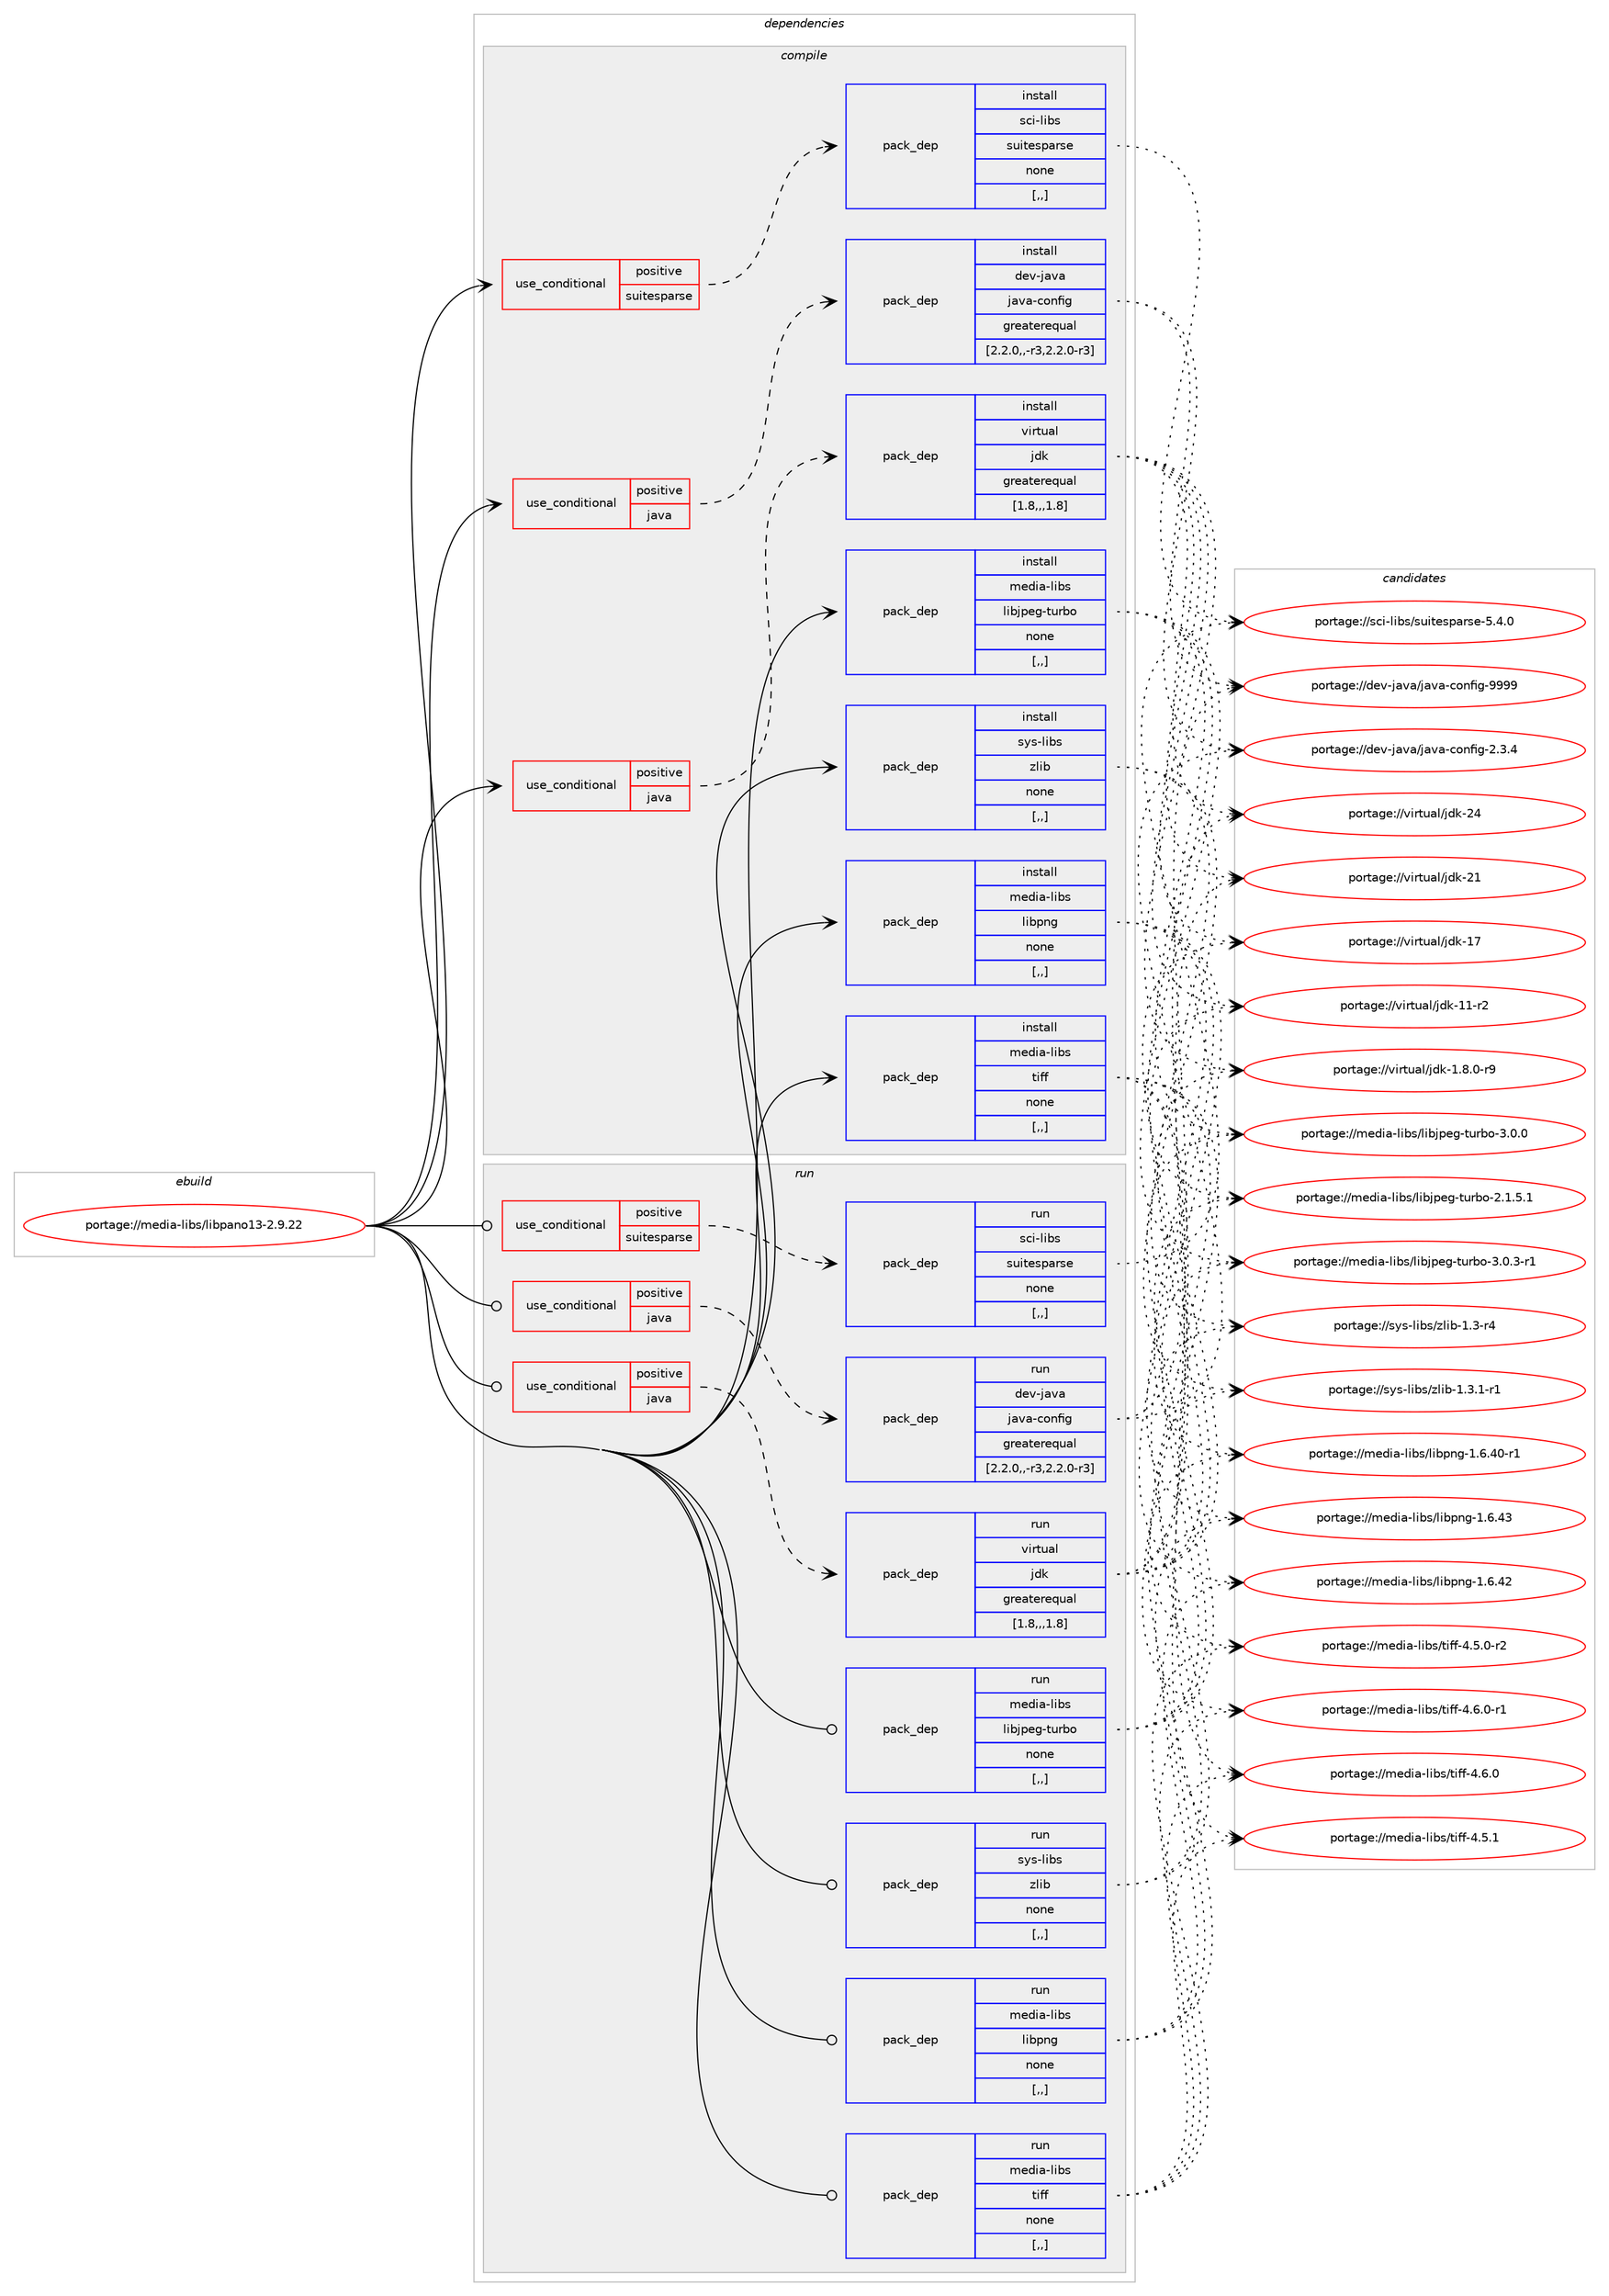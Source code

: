 digraph prolog {

# *************
# Graph options
# *************

newrank=true;
concentrate=true;
compound=true;
graph [rankdir=LR,fontname=Helvetica,fontsize=10,ranksep=1.5];#, ranksep=2.5, nodesep=0.2];
edge  [arrowhead=vee];
node  [fontname=Helvetica,fontsize=10];

# **********
# The ebuild
# **********

subgraph cluster_leftcol {
color=gray;
label=<<i>ebuild</i>>;
id [label="portage://media-libs/libpano13-2.9.22", color=red, width=4, href="../media-libs/libpano13-2.9.22.svg"];
}

# ****************
# The dependencies
# ****************

subgraph cluster_midcol {
color=gray;
label=<<i>dependencies</i>>;
subgraph cluster_compile {
fillcolor="#eeeeee";
style=filled;
label=<<i>compile</i>>;
subgraph cond75759 {
dependency299949 [label=<<TABLE BORDER="0" CELLBORDER="1" CELLSPACING="0" CELLPADDING="4"><TR><TD ROWSPAN="3" CELLPADDING="10">use_conditional</TD></TR><TR><TD>positive</TD></TR><TR><TD>java</TD></TR></TABLE>>, shape=none, color=red];
subgraph pack221828 {
dependency299950 [label=<<TABLE BORDER="0" CELLBORDER="1" CELLSPACING="0" CELLPADDING="4" WIDTH="220"><TR><TD ROWSPAN="6" CELLPADDING="30">pack_dep</TD></TR><TR><TD WIDTH="110">install</TD></TR><TR><TD>dev-java</TD></TR><TR><TD>java-config</TD></TR><TR><TD>greaterequal</TD></TR><TR><TD>[2.2.0,,-r3,2.2.0-r3]</TD></TR></TABLE>>, shape=none, color=blue];
}
dependency299949:e -> dependency299950:w [weight=20,style="dashed",arrowhead="vee"];
}
id:e -> dependency299949:w [weight=20,style="solid",arrowhead="vee"];
subgraph cond75760 {
dependency299951 [label=<<TABLE BORDER="0" CELLBORDER="1" CELLSPACING="0" CELLPADDING="4"><TR><TD ROWSPAN="3" CELLPADDING="10">use_conditional</TD></TR><TR><TD>positive</TD></TR><TR><TD>java</TD></TR></TABLE>>, shape=none, color=red];
subgraph pack221829 {
dependency299952 [label=<<TABLE BORDER="0" CELLBORDER="1" CELLSPACING="0" CELLPADDING="4" WIDTH="220"><TR><TD ROWSPAN="6" CELLPADDING="30">pack_dep</TD></TR><TR><TD WIDTH="110">install</TD></TR><TR><TD>virtual</TD></TR><TR><TD>jdk</TD></TR><TR><TD>greaterequal</TD></TR><TR><TD>[1.8,,,1.8]</TD></TR></TABLE>>, shape=none, color=blue];
}
dependency299951:e -> dependency299952:w [weight=20,style="dashed",arrowhead="vee"];
}
id:e -> dependency299951:w [weight=20,style="solid",arrowhead="vee"];
subgraph cond75761 {
dependency299953 [label=<<TABLE BORDER="0" CELLBORDER="1" CELLSPACING="0" CELLPADDING="4"><TR><TD ROWSPAN="3" CELLPADDING="10">use_conditional</TD></TR><TR><TD>positive</TD></TR><TR><TD>suitesparse</TD></TR></TABLE>>, shape=none, color=red];
subgraph pack221830 {
dependency299954 [label=<<TABLE BORDER="0" CELLBORDER="1" CELLSPACING="0" CELLPADDING="4" WIDTH="220"><TR><TD ROWSPAN="6" CELLPADDING="30">pack_dep</TD></TR><TR><TD WIDTH="110">install</TD></TR><TR><TD>sci-libs</TD></TR><TR><TD>suitesparse</TD></TR><TR><TD>none</TD></TR><TR><TD>[,,]</TD></TR></TABLE>>, shape=none, color=blue];
}
dependency299953:e -> dependency299954:w [weight=20,style="dashed",arrowhead="vee"];
}
id:e -> dependency299953:w [weight=20,style="solid",arrowhead="vee"];
subgraph pack221831 {
dependency299955 [label=<<TABLE BORDER="0" CELLBORDER="1" CELLSPACING="0" CELLPADDING="4" WIDTH="220"><TR><TD ROWSPAN="6" CELLPADDING="30">pack_dep</TD></TR><TR><TD WIDTH="110">install</TD></TR><TR><TD>media-libs</TD></TR><TR><TD>libjpeg-turbo</TD></TR><TR><TD>none</TD></TR><TR><TD>[,,]</TD></TR></TABLE>>, shape=none, color=blue];
}
id:e -> dependency299955:w [weight=20,style="solid",arrowhead="vee"];
subgraph pack221832 {
dependency299956 [label=<<TABLE BORDER="0" CELLBORDER="1" CELLSPACING="0" CELLPADDING="4" WIDTH="220"><TR><TD ROWSPAN="6" CELLPADDING="30">pack_dep</TD></TR><TR><TD WIDTH="110">install</TD></TR><TR><TD>media-libs</TD></TR><TR><TD>libpng</TD></TR><TR><TD>none</TD></TR><TR><TD>[,,]</TD></TR></TABLE>>, shape=none, color=blue];
}
id:e -> dependency299956:w [weight=20,style="solid",arrowhead="vee"];
subgraph pack221833 {
dependency299957 [label=<<TABLE BORDER="0" CELLBORDER="1" CELLSPACING="0" CELLPADDING="4" WIDTH="220"><TR><TD ROWSPAN="6" CELLPADDING="30">pack_dep</TD></TR><TR><TD WIDTH="110">install</TD></TR><TR><TD>media-libs</TD></TR><TR><TD>tiff</TD></TR><TR><TD>none</TD></TR><TR><TD>[,,]</TD></TR></TABLE>>, shape=none, color=blue];
}
id:e -> dependency299957:w [weight=20,style="solid",arrowhead="vee"];
subgraph pack221834 {
dependency299958 [label=<<TABLE BORDER="0" CELLBORDER="1" CELLSPACING="0" CELLPADDING="4" WIDTH="220"><TR><TD ROWSPAN="6" CELLPADDING="30">pack_dep</TD></TR><TR><TD WIDTH="110">install</TD></TR><TR><TD>sys-libs</TD></TR><TR><TD>zlib</TD></TR><TR><TD>none</TD></TR><TR><TD>[,,]</TD></TR></TABLE>>, shape=none, color=blue];
}
id:e -> dependency299958:w [weight=20,style="solid",arrowhead="vee"];
}
subgraph cluster_compileandrun {
fillcolor="#eeeeee";
style=filled;
label=<<i>compile and run</i>>;
}
subgraph cluster_run {
fillcolor="#eeeeee";
style=filled;
label=<<i>run</i>>;
subgraph cond75762 {
dependency299959 [label=<<TABLE BORDER="0" CELLBORDER="1" CELLSPACING="0" CELLPADDING="4"><TR><TD ROWSPAN="3" CELLPADDING="10">use_conditional</TD></TR><TR><TD>positive</TD></TR><TR><TD>java</TD></TR></TABLE>>, shape=none, color=red];
subgraph pack221835 {
dependency299960 [label=<<TABLE BORDER="0" CELLBORDER="1" CELLSPACING="0" CELLPADDING="4" WIDTH="220"><TR><TD ROWSPAN="6" CELLPADDING="30">pack_dep</TD></TR><TR><TD WIDTH="110">run</TD></TR><TR><TD>dev-java</TD></TR><TR><TD>java-config</TD></TR><TR><TD>greaterequal</TD></TR><TR><TD>[2.2.0,,-r3,2.2.0-r3]</TD></TR></TABLE>>, shape=none, color=blue];
}
dependency299959:e -> dependency299960:w [weight=20,style="dashed",arrowhead="vee"];
}
id:e -> dependency299959:w [weight=20,style="solid",arrowhead="odot"];
subgraph cond75763 {
dependency299961 [label=<<TABLE BORDER="0" CELLBORDER="1" CELLSPACING="0" CELLPADDING="4"><TR><TD ROWSPAN="3" CELLPADDING="10">use_conditional</TD></TR><TR><TD>positive</TD></TR><TR><TD>java</TD></TR></TABLE>>, shape=none, color=red];
subgraph pack221836 {
dependency299962 [label=<<TABLE BORDER="0" CELLBORDER="1" CELLSPACING="0" CELLPADDING="4" WIDTH="220"><TR><TD ROWSPAN="6" CELLPADDING="30">pack_dep</TD></TR><TR><TD WIDTH="110">run</TD></TR><TR><TD>virtual</TD></TR><TR><TD>jdk</TD></TR><TR><TD>greaterequal</TD></TR><TR><TD>[1.8,,,1.8]</TD></TR></TABLE>>, shape=none, color=blue];
}
dependency299961:e -> dependency299962:w [weight=20,style="dashed",arrowhead="vee"];
}
id:e -> dependency299961:w [weight=20,style="solid",arrowhead="odot"];
subgraph cond75764 {
dependency299963 [label=<<TABLE BORDER="0" CELLBORDER="1" CELLSPACING="0" CELLPADDING="4"><TR><TD ROWSPAN="3" CELLPADDING="10">use_conditional</TD></TR><TR><TD>positive</TD></TR><TR><TD>suitesparse</TD></TR></TABLE>>, shape=none, color=red];
subgraph pack221837 {
dependency299964 [label=<<TABLE BORDER="0" CELLBORDER="1" CELLSPACING="0" CELLPADDING="4" WIDTH="220"><TR><TD ROWSPAN="6" CELLPADDING="30">pack_dep</TD></TR><TR><TD WIDTH="110">run</TD></TR><TR><TD>sci-libs</TD></TR><TR><TD>suitesparse</TD></TR><TR><TD>none</TD></TR><TR><TD>[,,]</TD></TR></TABLE>>, shape=none, color=blue];
}
dependency299963:e -> dependency299964:w [weight=20,style="dashed",arrowhead="vee"];
}
id:e -> dependency299963:w [weight=20,style="solid",arrowhead="odot"];
subgraph pack221838 {
dependency299965 [label=<<TABLE BORDER="0" CELLBORDER="1" CELLSPACING="0" CELLPADDING="4" WIDTH="220"><TR><TD ROWSPAN="6" CELLPADDING="30">pack_dep</TD></TR><TR><TD WIDTH="110">run</TD></TR><TR><TD>media-libs</TD></TR><TR><TD>libjpeg-turbo</TD></TR><TR><TD>none</TD></TR><TR><TD>[,,]</TD></TR></TABLE>>, shape=none, color=blue];
}
id:e -> dependency299965:w [weight=20,style="solid",arrowhead="odot"];
subgraph pack221839 {
dependency299966 [label=<<TABLE BORDER="0" CELLBORDER="1" CELLSPACING="0" CELLPADDING="4" WIDTH="220"><TR><TD ROWSPAN="6" CELLPADDING="30">pack_dep</TD></TR><TR><TD WIDTH="110">run</TD></TR><TR><TD>media-libs</TD></TR><TR><TD>libpng</TD></TR><TR><TD>none</TD></TR><TR><TD>[,,]</TD></TR></TABLE>>, shape=none, color=blue];
}
id:e -> dependency299966:w [weight=20,style="solid",arrowhead="odot"];
subgraph pack221840 {
dependency299967 [label=<<TABLE BORDER="0" CELLBORDER="1" CELLSPACING="0" CELLPADDING="4" WIDTH="220"><TR><TD ROWSPAN="6" CELLPADDING="30">pack_dep</TD></TR><TR><TD WIDTH="110">run</TD></TR><TR><TD>media-libs</TD></TR><TR><TD>tiff</TD></TR><TR><TD>none</TD></TR><TR><TD>[,,]</TD></TR></TABLE>>, shape=none, color=blue];
}
id:e -> dependency299967:w [weight=20,style="solid",arrowhead="odot"];
subgraph pack221841 {
dependency299968 [label=<<TABLE BORDER="0" CELLBORDER="1" CELLSPACING="0" CELLPADDING="4" WIDTH="220"><TR><TD ROWSPAN="6" CELLPADDING="30">pack_dep</TD></TR><TR><TD WIDTH="110">run</TD></TR><TR><TD>sys-libs</TD></TR><TR><TD>zlib</TD></TR><TR><TD>none</TD></TR><TR><TD>[,,]</TD></TR></TABLE>>, shape=none, color=blue];
}
id:e -> dependency299968:w [weight=20,style="solid",arrowhead="odot"];
}
}

# **************
# The candidates
# **************

subgraph cluster_choices {
rank=same;
color=gray;
label=<<i>candidates</i>>;

subgraph choice221828 {
color=black;
nodesep=1;
choice10010111845106971189747106971189745991111101021051034557575757 [label="portage://dev-java/java-config-9999", color=red, width=4,href="../dev-java/java-config-9999.svg"];
choice1001011184510697118974710697118974599111110102105103455046514652 [label="portage://dev-java/java-config-2.3.4", color=red, width=4,href="../dev-java/java-config-2.3.4.svg"];
dependency299950:e -> choice10010111845106971189747106971189745991111101021051034557575757:w [style=dotted,weight="100"];
dependency299950:e -> choice1001011184510697118974710697118974599111110102105103455046514652:w [style=dotted,weight="100"];
}
subgraph choice221829 {
color=black;
nodesep=1;
choice1181051141161179710847106100107455052 [label="portage://virtual/jdk-24", color=red, width=4,href="../virtual/jdk-24.svg"];
choice1181051141161179710847106100107455049 [label="portage://virtual/jdk-21", color=red, width=4,href="../virtual/jdk-21.svg"];
choice1181051141161179710847106100107454955 [label="portage://virtual/jdk-17", color=red, width=4,href="../virtual/jdk-17.svg"];
choice11810511411611797108471061001074549494511450 [label="portage://virtual/jdk-11-r2", color=red, width=4,href="../virtual/jdk-11-r2.svg"];
choice11810511411611797108471061001074549465646484511457 [label="portage://virtual/jdk-1.8.0-r9", color=red, width=4,href="../virtual/jdk-1.8.0-r9.svg"];
dependency299952:e -> choice1181051141161179710847106100107455052:w [style=dotted,weight="100"];
dependency299952:e -> choice1181051141161179710847106100107455049:w [style=dotted,weight="100"];
dependency299952:e -> choice1181051141161179710847106100107454955:w [style=dotted,weight="100"];
dependency299952:e -> choice11810511411611797108471061001074549494511450:w [style=dotted,weight="100"];
dependency299952:e -> choice11810511411611797108471061001074549465646484511457:w [style=dotted,weight="100"];
}
subgraph choice221830 {
color=black;
nodesep=1;
choice1159910545108105981154711511710511610111511297114115101455346524648 [label="portage://sci-libs/suitesparse-5.4.0", color=red, width=4,href="../sci-libs/suitesparse-5.4.0.svg"];
dependency299954:e -> choice1159910545108105981154711511710511610111511297114115101455346524648:w [style=dotted,weight="100"];
}
subgraph choice221831 {
color=black;
nodesep=1;
choice109101100105974510810598115471081059810611210110345116117114981114551464846514511449 [label="portage://media-libs/libjpeg-turbo-3.0.3-r1", color=red, width=4,href="../media-libs/libjpeg-turbo-3.0.3-r1.svg"];
choice10910110010597451081059811547108105981061121011034511611711498111455146484648 [label="portage://media-libs/libjpeg-turbo-3.0.0", color=red, width=4,href="../media-libs/libjpeg-turbo-3.0.0.svg"];
choice109101100105974510810598115471081059810611210110345116117114981114550464946534649 [label="portage://media-libs/libjpeg-turbo-2.1.5.1", color=red, width=4,href="../media-libs/libjpeg-turbo-2.1.5.1.svg"];
dependency299955:e -> choice109101100105974510810598115471081059810611210110345116117114981114551464846514511449:w [style=dotted,weight="100"];
dependency299955:e -> choice10910110010597451081059811547108105981061121011034511611711498111455146484648:w [style=dotted,weight="100"];
dependency299955:e -> choice109101100105974510810598115471081059810611210110345116117114981114550464946534649:w [style=dotted,weight="100"];
}
subgraph choice221832 {
color=black;
nodesep=1;
choice109101100105974510810598115471081059811211010345494654465251 [label="portage://media-libs/libpng-1.6.43", color=red, width=4,href="../media-libs/libpng-1.6.43.svg"];
choice109101100105974510810598115471081059811211010345494654465250 [label="portage://media-libs/libpng-1.6.42", color=red, width=4,href="../media-libs/libpng-1.6.42.svg"];
choice1091011001059745108105981154710810598112110103454946544652484511449 [label="portage://media-libs/libpng-1.6.40-r1", color=red, width=4,href="../media-libs/libpng-1.6.40-r1.svg"];
dependency299956:e -> choice109101100105974510810598115471081059811211010345494654465251:w [style=dotted,weight="100"];
dependency299956:e -> choice109101100105974510810598115471081059811211010345494654465250:w [style=dotted,weight="100"];
dependency299956:e -> choice1091011001059745108105981154710810598112110103454946544652484511449:w [style=dotted,weight="100"];
}
subgraph choice221833 {
color=black;
nodesep=1;
choice109101100105974510810598115471161051021024552465446484511449 [label="portage://media-libs/tiff-4.6.0-r1", color=red, width=4,href="../media-libs/tiff-4.6.0-r1.svg"];
choice10910110010597451081059811547116105102102455246544648 [label="portage://media-libs/tiff-4.6.0", color=red, width=4,href="../media-libs/tiff-4.6.0.svg"];
choice10910110010597451081059811547116105102102455246534649 [label="portage://media-libs/tiff-4.5.1", color=red, width=4,href="../media-libs/tiff-4.5.1.svg"];
choice109101100105974510810598115471161051021024552465346484511450 [label="portage://media-libs/tiff-4.5.0-r2", color=red, width=4,href="../media-libs/tiff-4.5.0-r2.svg"];
dependency299957:e -> choice109101100105974510810598115471161051021024552465446484511449:w [style=dotted,weight="100"];
dependency299957:e -> choice10910110010597451081059811547116105102102455246544648:w [style=dotted,weight="100"];
dependency299957:e -> choice10910110010597451081059811547116105102102455246534649:w [style=dotted,weight="100"];
dependency299957:e -> choice109101100105974510810598115471161051021024552465346484511450:w [style=dotted,weight="100"];
}
subgraph choice221834 {
color=black;
nodesep=1;
choice115121115451081059811547122108105984549465146494511449 [label="portage://sys-libs/zlib-1.3.1-r1", color=red, width=4,href="../sys-libs/zlib-1.3.1-r1.svg"];
choice11512111545108105981154712210810598454946514511452 [label="portage://sys-libs/zlib-1.3-r4", color=red, width=4,href="../sys-libs/zlib-1.3-r4.svg"];
dependency299958:e -> choice115121115451081059811547122108105984549465146494511449:w [style=dotted,weight="100"];
dependency299958:e -> choice11512111545108105981154712210810598454946514511452:w [style=dotted,weight="100"];
}
subgraph choice221835 {
color=black;
nodesep=1;
choice10010111845106971189747106971189745991111101021051034557575757 [label="portage://dev-java/java-config-9999", color=red, width=4,href="../dev-java/java-config-9999.svg"];
choice1001011184510697118974710697118974599111110102105103455046514652 [label="portage://dev-java/java-config-2.3.4", color=red, width=4,href="../dev-java/java-config-2.3.4.svg"];
dependency299960:e -> choice10010111845106971189747106971189745991111101021051034557575757:w [style=dotted,weight="100"];
dependency299960:e -> choice1001011184510697118974710697118974599111110102105103455046514652:w [style=dotted,weight="100"];
}
subgraph choice221836 {
color=black;
nodesep=1;
choice1181051141161179710847106100107455052 [label="portage://virtual/jdk-24", color=red, width=4,href="../virtual/jdk-24.svg"];
choice1181051141161179710847106100107455049 [label="portage://virtual/jdk-21", color=red, width=4,href="../virtual/jdk-21.svg"];
choice1181051141161179710847106100107454955 [label="portage://virtual/jdk-17", color=red, width=4,href="../virtual/jdk-17.svg"];
choice11810511411611797108471061001074549494511450 [label="portage://virtual/jdk-11-r2", color=red, width=4,href="../virtual/jdk-11-r2.svg"];
choice11810511411611797108471061001074549465646484511457 [label="portage://virtual/jdk-1.8.0-r9", color=red, width=4,href="../virtual/jdk-1.8.0-r9.svg"];
dependency299962:e -> choice1181051141161179710847106100107455052:w [style=dotted,weight="100"];
dependency299962:e -> choice1181051141161179710847106100107455049:w [style=dotted,weight="100"];
dependency299962:e -> choice1181051141161179710847106100107454955:w [style=dotted,weight="100"];
dependency299962:e -> choice11810511411611797108471061001074549494511450:w [style=dotted,weight="100"];
dependency299962:e -> choice11810511411611797108471061001074549465646484511457:w [style=dotted,weight="100"];
}
subgraph choice221837 {
color=black;
nodesep=1;
choice1159910545108105981154711511710511610111511297114115101455346524648 [label="portage://sci-libs/suitesparse-5.4.0", color=red, width=4,href="../sci-libs/suitesparse-5.4.0.svg"];
dependency299964:e -> choice1159910545108105981154711511710511610111511297114115101455346524648:w [style=dotted,weight="100"];
}
subgraph choice221838 {
color=black;
nodesep=1;
choice109101100105974510810598115471081059810611210110345116117114981114551464846514511449 [label="portage://media-libs/libjpeg-turbo-3.0.3-r1", color=red, width=4,href="../media-libs/libjpeg-turbo-3.0.3-r1.svg"];
choice10910110010597451081059811547108105981061121011034511611711498111455146484648 [label="portage://media-libs/libjpeg-turbo-3.0.0", color=red, width=4,href="../media-libs/libjpeg-turbo-3.0.0.svg"];
choice109101100105974510810598115471081059810611210110345116117114981114550464946534649 [label="portage://media-libs/libjpeg-turbo-2.1.5.1", color=red, width=4,href="../media-libs/libjpeg-turbo-2.1.5.1.svg"];
dependency299965:e -> choice109101100105974510810598115471081059810611210110345116117114981114551464846514511449:w [style=dotted,weight="100"];
dependency299965:e -> choice10910110010597451081059811547108105981061121011034511611711498111455146484648:w [style=dotted,weight="100"];
dependency299965:e -> choice109101100105974510810598115471081059810611210110345116117114981114550464946534649:w [style=dotted,weight="100"];
}
subgraph choice221839 {
color=black;
nodesep=1;
choice109101100105974510810598115471081059811211010345494654465251 [label="portage://media-libs/libpng-1.6.43", color=red, width=4,href="../media-libs/libpng-1.6.43.svg"];
choice109101100105974510810598115471081059811211010345494654465250 [label="portage://media-libs/libpng-1.6.42", color=red, width=4,href="../media-libs/libpng-1.6.42.svg"];
choice1091011001059745108105981154710810598112110103454946544652484511449 [label="portage://media-libs/libpng-1.6.40-r1", color=red, width=4,href="../media-libs/libpng-1.6.40-r1.svg"];
dependency299966:e -> choice109101100105974510810598115471081059811211010345494654465251:w [style=dotted,weight="100"];
dependency299966:e -> choice109101100105974510810598115471081059811211010345494654465250:w [style=dotted,weight="100"];
dependency299966:e -> choice1091011001059745108105981154710810598112110103454946544652484511449:w [style=dotted,weight="100"];
}
subgraph choice221840 {
color=black;
nodesep=1;
choice109101100105974510810598115471161051021024552465446484511449 [label="portage://media-libs/tiff-4.6.0-r1", color=red, width=4,href="../media-libs/tiff-4.6.0-r1.svg"];
choice10910110010597451081059811547116105102102455246544648 [label="portage://media-libs/tiff-4.6.0", color=red, width=4,href="../media-libs/tiff-4.6.0.svg"];
choice10910110010597451081059811547116105102102455246534649 [label="portage://media-libs/tiff-4.5.1", color=red, width=4,href="../media-libs/tiff-4.5.1.svg"];
choice109101100105974510810598115471161051021024552465346484511450 [label="portage://media-libs/tiff-4.5.0-r2", color=red, width=4,href="../media-libs/tiff-4.5.0-r2.svg"];
dependency299967:e -> choice109101100105974510810598115471161051021024552465446484511449:w [style=dotted,weight="100"];
dependency299967:e -> choice10910110010597451081059811547116105102102455246544648:w [style=dotted,weight="100"];
dependency299967:e -> choice10910110010597451081059811547116105102102455246534649:w [style=dotted,weight="100"];
dependency299967:e -> choice109101100105974510810598115471161051021024552465346484511450:w [style=dotted,weight="100"];
}
subgraph choice221841 {
color=black;
nodesep=1;
choice115121115451081059811547122108105984549465146494511449 [label="portage://sys-libs/zlib-1.3.1-r1", color=red, width=4,href="../sys-libs/zlib-1.3.1-r1.svg"];
choice11512111545108105981154712210810598454946514511452 [label="portage://sys-libs/zlib-1.3-r4", color=red, width=4,href="../sys-libs/zlib-1.3-r4.svg"];
dependency299968:e -> choice115121115451081059811547122108105984549465146494511449:w [style=dotted,weight="100"];
dependency299968:e -> choice11512111545108105981154712210810598454946514511452:w [style=dotted,weight="100"];
}
}

}
